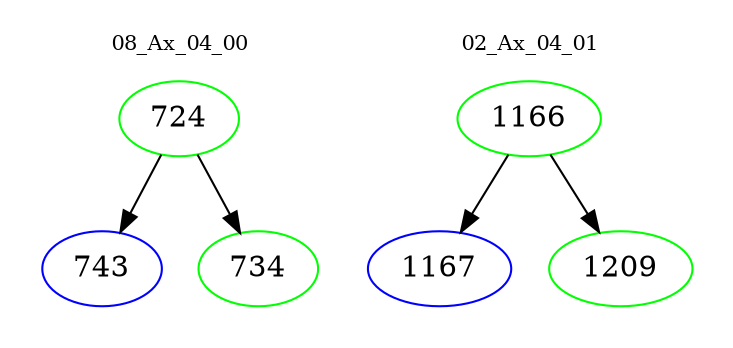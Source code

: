 digraph{
subgraph cluster_0 {
color = white
label = "08_Ax_04_00";
fontsize=10;
T0_724 [label="724", color="green"]
T0_724 -> T0_743 [color="black"]
T0_743 [label="743", color="blue"]
T0_724 -> T0_734 [color="black"]
T0_734 [label="734", color="green"]
}
subgraph cluster_1 {
color = white
label = "02_Ax_04_01";
fontsize=10;
T1_1166 [label="1166", color="green"]
T1_1166 -> T1_1167 [color="black"]
T1_1167 [label="1167", color="blue"]
T1_1166 -> T1_1209 [color="black"]
T1_1209 [label="1209", color="green"]
}
}
